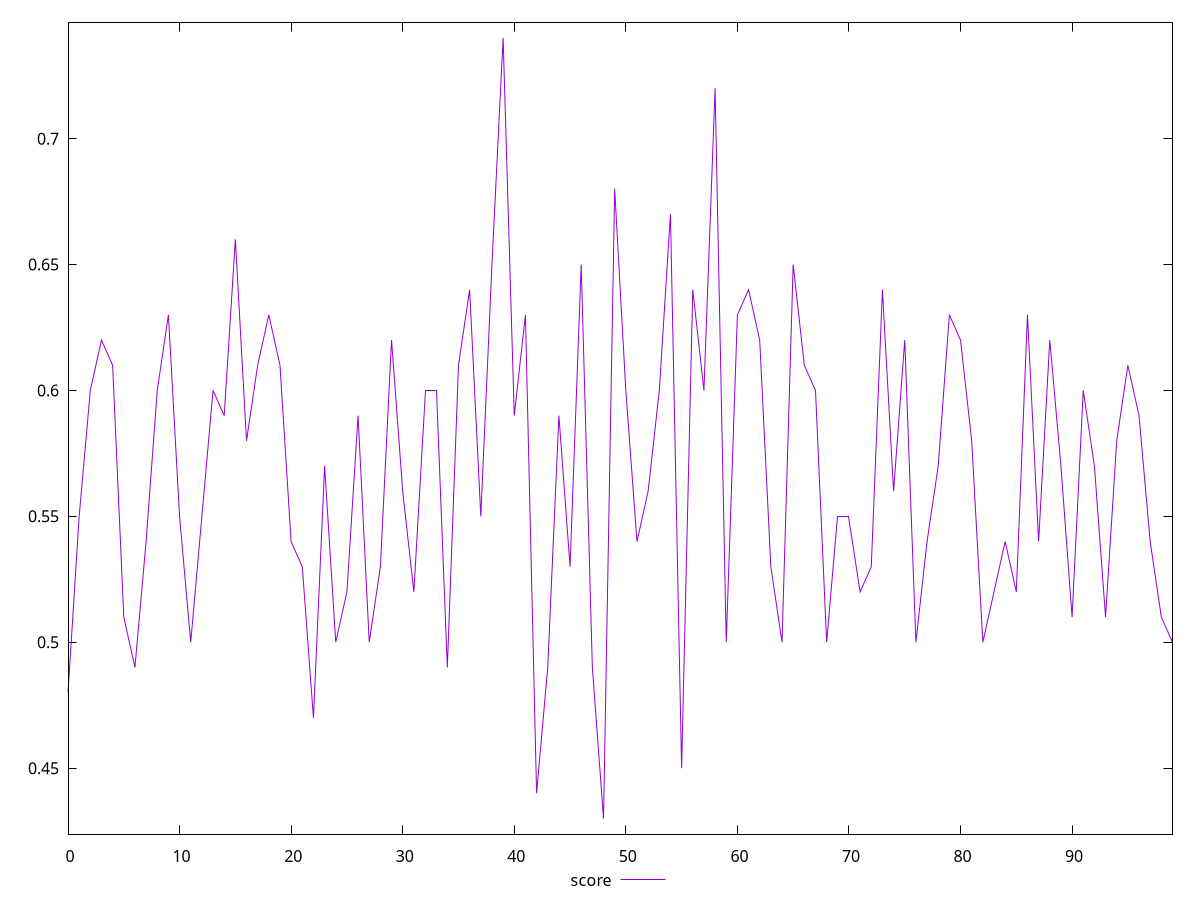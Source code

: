 reset

$score <<EOF
0 0.48
1 0.55
2 0.6
3 0.62
4 0.61
5 0.51
6 0.49
7 0.54
8 0.6
9 0.63
10 0.55
11 0.5
12 0.55
13 0.6
14 0.59
15 0.66
16 0.58
17 0.61
18 0.63
19 0.61
20 0.54
21 0.53
22 0.47
23 0.57
24 0.5
25 0.52
26 0.59
27 0.5
28 0.53
29 0.62
30 0.56
31 0.52
32 0.6
33 0.6
34 0.49
35 0.61
36 0.64
37 0.55
38 0.65
39 0.74
40 0.59
41 0.63
42 0.44
43 0.49
44 0.59
45 0.53
46 0.65
47 0.49
48 0.43
49 0.68
50 0.6
51 0.54
52 0.56
53 0.6
54 0.67
55 0.45
56 0.64
57 0.6
58 0.72
59 0.5
60 0.63
61 0.64
62 0.62
63 0.53
64 0.5
65 0.65
66 0.61
67 0.6
68 0.5
69 0.55
70 0.55
71 0.52
72 0.53
73 0.64
74 0.56
75 0.62
76 0.5
77 0.54
78 0.57
79 0.63
80 0.62
81 0.58
82 0.5
83 0.52
84 0.54
85 0.52
86 0.63
87 0.54
88 0.62
89 0.57
90 0.51
91 0.6
92 0.57
93 0.51
94 0.58
95 0.61
96 0.59
97 0.54
98 0.51
99 0.5
EOF

set key outside below
set xrange [0:99]
set yrange [0.4238:0.7462]
set trange [0.4238:0.7462]
set terminal svg size 640, 500 enhanced background rgb 'white'
set output "report_00015_2021-02-09T16-11-33.973Z/render-blocking-resources/samples/pages+cached+noadtech+nomedia/score/values.svg"

plot $score title "score" with line

reset
